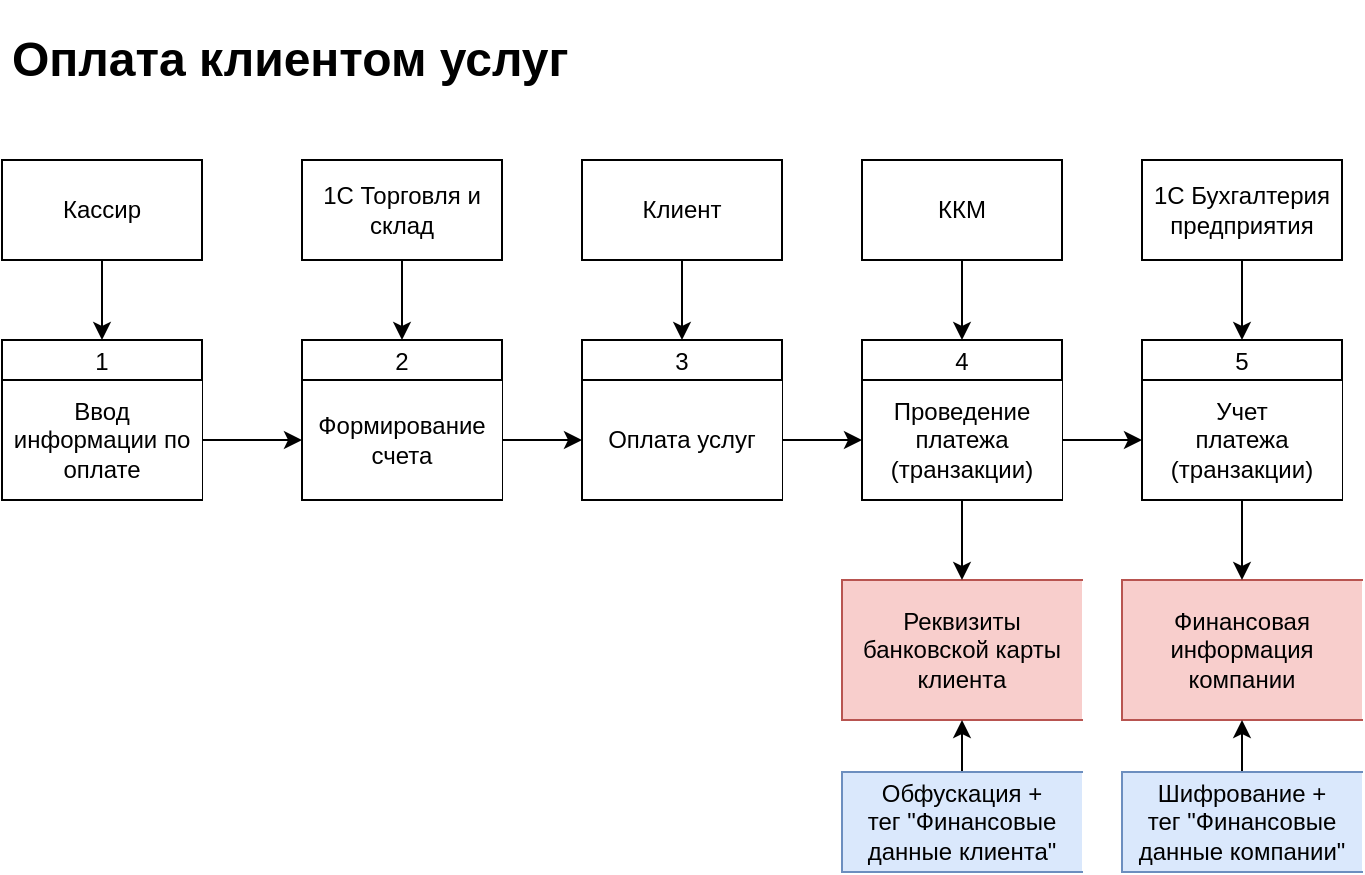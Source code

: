 <mxfile version="21.6.8" type="device">
  <diagram name="Страница — 1" id="B3nPpeWV4RFREH_yB7rn">
    <mxGraphModel dx="792" dy="828" grid="1" gridSize="10" guides="1" tooltips="1" connect="1" arrows="1" fold="1" page="1" pageScale="1" pageWidth="1169" pageHeight="827" math="0" shadow="0">
      <root>
        <mxCell id="0" />
        <mxCell id="1" parent="0" />
        <mxCell id="3GXck9M3s7oDyZULeRjK-1" value="3" style="swimlane;fontStyle=0;childLayout=stackLayout;horizontal=1;startSize=20;fillColor=#ffffff;horizontalStack=0;resizeParent=1;resizeParentMax=0;resizeLast=0;collapsible=0;marginBottom=0;swimlaneFillColor=#ffffff;" vertex="1" parent="1">
          <mxGeometry x="350" y="224" width="100" height="80" as="geometry" />
        </mxCell>
        <mxCell id="3GXck9M3s7oDyZULeRjK-2" value="Оплата услуг" style="html=1;dashed=0;whiteSpace=wrap;shape=partialRectangle;right=0;" vertex="1" parent="3GXck9M3s7oDyZULeRjK-1">
          <mxGeometry y="20" width="100" height="60" as="geometry" />
        </mxCell>
        <mxCell id="3GXck9M3s7oDyZULeRjK-3" style="edgeStyle=orthogonalEdgeStyle;rounded=0;orthogonalLoop=1;jettySize=auto;html=1;exitX=0.5;exitY=1;exitDx=0;exitDy=0;entryX=0.5;entryY=0;entryDx=0;entryDy=0;" edge="1" parent="1" source="3GXck9M3s7oDyZULeRjK-4" target="3GXck9M3s7oDyZULeRjK-7">
          <mxGeometry relative="1" as="geometry" />
        </mxCell>
        <mxCell id="3GXck9M3s7oDyZULeRjK-4" value="Кассир" style="html=1;dashed=0;whiteSpace=wrap;" vertex="1" parent="1">
          <mxGeometry x="60" y="134" width="100" height="50" as="geometry" />
        </mxCell>
        <mxCell id="3GXck9M3s7oDyZULeRjK-5" style="edgeStyle=orthogonalEdgeStyle;rounded=0;orthogonalLoop=1;jettySize=auto;html=1;exitX=0.5;exitY=1;exitDx=0;exitDy=0;entryX=0.5;entryY=0;entryDx=0;entryDy=0;" edge="1" parent="1" source="3GXck9M3s7oDyZULeRjK-6" target="3GXck9M3s7oDyZULeRjK-1">
          <mxGeometry relative="1" as="geometry" />
        </mxCell>
        <mxCell id="3GXck9M3s7oDyZULeRjK-6" value="Клиент" style="html=1;dashed=0;whiteSpace=wrap;" vertex="1" parent="1">
          <mxGeometry x="350" y="134" width="100" height="50" as="geometry" />
        </mxCell>
        <mxCell id="3GXck9M3s7oDyZULeRjK-7" value="1" style="swimlane;fontStyle=0;childLayout=stackLayout;horizontal=1;startSize=20;fillColor=#ffffff;horizontalStack=0;resizeParent=1;resizeParentMax=0;resizeLast=0;collapsible=0;marginBottom=0;swimlaneFillColor=#ffffff;" vertex="1" parent="1">
          <mxGeometry x="60" y="224" width="100" height="80" as="geometry" />
        </mxCell>
        <mxCell id="3GXck9M3s7oDyZULeRjK-8" value="Ввод информации по оплате" style="html=1;dashed=0;whiteSpace=wrap;shape=partialRectangle;right=0;" vertex="1" parent="3GXck9M3s7oDyZULeRjK-7">
          <mxGeometry y="20" width="100" height="60" as="geometry" />
        </mxCell>
        <mxCell id="3GXck9M3s7oDyZULeRjK-9" value="2" style="swimlane;fontStyle=0;childLayout=stackLayout;horizontal=1;startSize=20;fillColor=#ffffff;horizontalStack=0;resizeParent=1;resizeParentMax=0;resizeLast=0;collapsible=0;marginBottom=0;swimlaneFillColor=#ffffff;" vertex="1" parent="1">
          <mxGeometry x="210" y="224" width="100" height="80" as="geometry" />
        </mxCell>
        <mxCell id="3GXck9M3s7oDyZULeRjK-10" value="Формирование счета" style="html=1;dashed=0;whiteSpace=wrap;shape=partialRectangle;right=0;" vertex="1" parent="3GXck9M3s7oDyZULeRjK-9">
          <mxGeometry y="20" width="100" height="60" as="geometry" />
        </mxCell>
        <mxCell id="3GXck9M3s7oDyZULeRjK-11" style="edgeStyle=orthogonalEdgeStyle;rounded=0;orthogonalLoop=1;jettySize=auto;html=1;exitX=0.5;exitY=1;exitDx=0;exitDy=0;entryX=0.5;entryY=0;entryDx=0;entryDy=0;" edge="1" parent="1" source="3GXck9M3s7oDyZULeRjK-12" target="3GXck9M3s7oDyZULeRjK-9">
          <mxGeometry relative="1" as="geometry" />
        </mxCell>
        <mxCell id="3GXck9M3s7oDyZULeRjK-12" value="1С Торговля и склад" style="html=1;dashed=0;whiteSpace=wrap;" vertex="1" parent="1">
          <mxGeometry x="210" y="134" width="100" height="50" as="geometry" />
        </mxCell>
        <mxCell id="3GXck9M3s7oDyZULeRjK-13" style="edgeStyle=orthogonalEdgeStyle;rounded=0;orthogonalLoop=1;jettySize=auto;html=1;exitX=1;exitY=0.5;exitDx=0;exitDy=0;entryX=0;entryY=0.5;entryDx=0;entryDy=0;" edge="1" parent="1" source="3GXck9M3s7oDyZULeRjK-8" target="3GXck9M3s7oDyZULeRjK-10">
          <mxGeometry relative="1" as="geometry" />
        </mxCell>
        <mxCell id="3GXck9M3s7oDyZULeRjK-14" style="edgeStyle=orthogonalEdgeStyle;rounded=0;orthogonalLoop=1;jettySize=auto;html=1;exitX=1;exitY=0.5;exitDx=0;exitDy=0;entryX=0;entryY=0.5;entryDx=0;entryDy=0;" edge="1" parent="1" source="3GXck9M3s7oDyZULeRjK-10" target="3GXck9M3s7oDyZULeRjK-2">
          <mxGeometry relative="1" as="geometry" />
        </mxCell>
        <mxCell id="3GXck9M3s7oDyZULeRjK-15" style="edgeStyle=orthogonalEdgeStyle;rounded=0;orthogonalLoop=1;jettySize=auto;html=1;exitX=0.5;exitY=1;exitDx=0;exitDy=0;entryX=0.5;entryY=0;entryDx=0;entryDy=0;" edge="1" parent="1" source="3GXck9M3s7oDyZULeRjK-16" target="3GXck9M3s7oDyZULeRjK-17">
          <mxGeometry relative="1" as="geometry" />
        </mxCell>
        <mxCell id="3GXck9M3s7oDyZULeRjK-16" value="ККМ" style="html=1;dashed=0;whiteSpace=wrap;" vertex="1" parent="1">
          <mxGeometry x="490" y="134" width="100" height="50" as="geometry" />
        </mxCell>
        <mxCell id="3GXck9M3s7oDyZULeRjK-17" value="4" style="swimlane;fontStyle=0;childLayout=stackLayout;horizontal=1;startSize=20;fillColor=#ffffff;horizontalStack=0;resizeParent=1;resizeParentMax=0;resizeLast=0;collapsible=0;marginBottom=0;swimlaneFillColor=#ffffff;" vertex="1" parent="1">
          <mxGeometry x="490" y="224" width="100" height="80" as="geometry" />
        </mxCell>
        <mxCell id="3GXck9M3s7oDyZULeRjK-18" value="Проведение платежа (транзакции)" style="html=1;dashed=0;whiteSpace=wrap;shape=partialRectangle;right=0;" vertex="1" parent="3GXck9M3s7oDyZULeRjK-17">
          <mxGeometry y="20" width="100" height="60" as="geometry" />
        </mxCell>
        <mxCell id="3GXck9M3s7oDyZULeRjK-19" style="edgeStyle=orthogonalEdgeStyle;rounded=0;orthogonalLoop=1;jettySize=auto;html=1;exitX=1;exitY=0.5;exitDx=0;exitDy=0;entryX=0;entryY=0.5;entryDx=0;entryDy=0;" edge="1" parent="1" source="3GXck9M3s7oDyZULeRjK-2" target="3GXck9M3s7oDyZULeRjK-18">
          <mxGeometry relative="1" as="geometry" />
        </mxCell>
        <mxCell id="3GXck9M3s7oDyZULeRjK-20" style="edgeStyle=orthogonalEdgeStyle;rounded=0;orthogonalLoop=1;jettySize=auto;html=1;exitX=0.5;exitY=1;exitDx=0;exitDy=0;entryX=0.5;entryY=0;entryDx=0;entryDy=0;" edge="1" parent="1" source="3GXck9M3s7oDyZULeRjK-21" target="3GXck9M3s7oDyZULeRjK-22">
          <mxGeometry relative="1" as="geometry" />
        </mxCell>
        <mxCell id="3GXck9M3s7oDyZULeRjK-21" value="1С Бухгалтерия предприятия" style="html=1;dashed=0;whiteSpace=wrap;" vertex="1" parent="1">
          <mxGeometry x="630" y="134" width="100" height="50" as="geometry" />
        </mxCell>
        <mxCell id="3GXck9M3s7oDyZULeRjK-22" value="5" style="swimlane;fontStyle=0;childLayout=stackLayout;horizontal=1;startSize=20;fillColor=#ffffff;horizontalStack=0;resizeParent=1;resizeParentMax=0;resizeLast=0;collapsible=0;marginBottom=0;swimlaneFillColor=#ffffff;" vertex="1" parent="1">
          <mxGeometry x="630" y="224" width="100" height="80" as="geometry" />
        </mxCell>
        <mxCell id="3GXck9M3s7oDyZULeRjK-23" value="Учет&lt;br&gt;платежа (транзакции)" style="html=1;dashed=0;whiteSpace=wrap;shape=partialRectangle;right=0;" vertex="1" parent="3GXck9M3s7oDyZULeRjK-22">
          <mxGeometry y="20" width="100" height="60" as="geometry" />
        </mxCell>
        <mxCell id="3GXck9M3s7oDyZULeRjK-24" style="edgeStyle=orthogonalEdgeStyle;rounded=0;orthogonalLoop=1;jettySize=auto;html=1;exitX=1;exitY=0.5;exitDx=0;exitDy=0;entryX=0;entryY=0.5;entryDx=0;entryDy=0;" edge="1" parent="1" source="3GXck9M3s7oDyZULeRjK-18" target="3GXck9M3s7oDyZULeRjK-23">
          <mxGeometry relative="1" as="geometry" />
        </mxCell>
        <mxCell id="3GXck9M3s7oDyZULeRjK-25" value="Реквизиты банковской карты клиента" style="html=1;dashed=0;whiteSpace=wrap;shape=partialRectangle;right=0;fontSize=12;fillColor=#f8cecc;strokeColor=#b85450;" vertex="1" parent="1">
          <mxGeometry x="480" y="344" width="120" height="70" as="geometry" />
        </mxCell>
        <mxCell id="3GXck9M3s7oDyZULeRjK-26" style="edgeStyle=orthogonalEdgeStyle;rounded=0;orthogonalLoop=1;jettySize=auto;html=1;exitX=0.5;exitY=1;exitDx=0;exitDy=0;entryX=0.5;entryY=0;entryDx=0;entryDy=0;" edge="1" parent="1" source="3GXck9M3s7oDyZULeRjK-18" target="3GXck9M3s7oDyZULeRjK-25">
          <mxGeometry relative="1" as="geometry" />
        </mxCell>
        <mxCell id="3GXck9M3s7oDyZULeRjK-27" value="Финансовая информация компании" style="html=1;dashed=0;whiteSpace=wrap;shape=partialRectangle;right=0;fontSize=12;fillColor=#f8cecc;strokeColor=#b85450;" vertex="1" parent="1">
          <mxGeometry x="620" y="344" width="120" height="70" as="geometry" />
        </mxCell>
        <mxCell id="3GXck9M3s7oDyZULeRjK-28" style="edgeStyle=orthogonalEdgeStyle;rounded=0;orthogonalLoop=1;jettySize=auto;html=1;exitX=0.5;exitY=1;exitDx=0;exitDy=0;entryX=0.5;entryY=0;entryDx=0;entryDy=0;" edge="1" parent="1" source="3GXck9M3s7oDyZULeRjK-23" target="3GXck9M3s7oDyZULeRjK-27">
          <mxGeometry relative="1" as="geometry" />
        </mxCell>
        <mxCell id="3GXck9M3s7oDyZULeRjK-29" value="&lt;h1&gt;Оплата клиентом услуг&lt;/h1&gt;" style="text;html=1;strokeColor=none;fillColor=none;spacing=5;spacingTop=-20;whiteSpace=wrap;overflow=hidden;rounded=0;" vertex="1" parent="1">
          <mxGeometry x="60" y="64" width="370" height="40" as="geometry" />
        </mxCell>
        <mxCell id="3GXck9M3s7oDyZULeRjK-33" style="edgeStyle=orthogonalEdgeStyle;rounded=0;orthogonalLoop=1;jettySize=auto;html=1;exitX=0.5;exitY=0;exitDx=0;exitDy=0;entryX=0.5;entryY=1;entryDx=0;entryDy=0;" edge="1" parent="1" source="3GXck9M3s7oDyZULeRjK-31" target="3GXck9M3s7oDyZULeRjK-25">
          <mxGeometry relative="1" as="geometry" />
        </mxCell>
        <mxCell id="3GXck9M3s7oDyZULeRjK-31" value="Обфускация +&lt;br&gt;тег &quot;Финансовые данные клиента&quot;" style="html=1;dashed=0;whiteSpace=wrap;shape=partialRectangle;right=0;fillColor=#dae8fc;strokeColor=#6c8ebf;" vertex="1" parent="1">
          <mxGeometry x="480" y="440" width="120" height="50" as="geometry" />
        </mxCell>
        <mxCell id="3GXck9M3s7oDyZULeRjK-35" style="edgeStyle=orthogonalEdgeStyle;rounded=0;orthogonalLoop=1;jettySize=auto;html=1;exitX=0.5;exitY=0;exitDx=0;exitDy=0;entryX=0.5;entryY=1;entryDx=0;entryDy=0;" edge="1" parent="1" source="3GXck9M3s7oDyZULeRjK-34" target="3GXck9M3s7oDyZULeRjK-27">
          <mxGeometry relative="1" as="geometry" />
        </mxCell>
        <mxCell id="3GXck9M3s7oDyZULeRjK-34" value="Шифрование +&lt;br&gt;тег &quot;Финансовые данные компании&quot;" style="html=1;dashed=0;whiteSpace=wrap;shape=partialRectangle;right=0;fillColor=#dae8fc;strokeColor=#6c8ebf;" vertex="1" parent="1">
          <mxGeometry x="620" y="440" width="120" height="50" as="geometry" />
        </mxCell>
      </root>
    </mxGraphModel>
  </diagram>
</mxfile>
